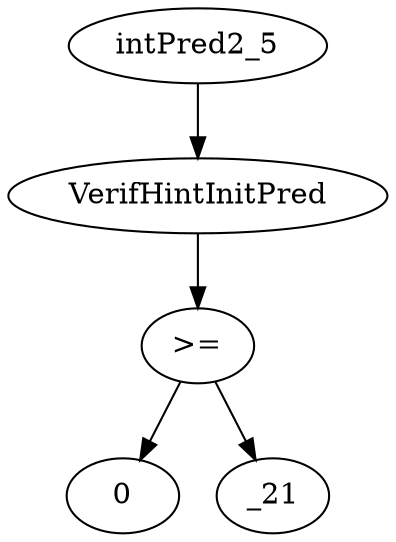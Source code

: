 digraph dag {
0 [label="intPred2_5"];
1 [label="VerifHintInitPred"];
2 [label=">="];
3 [label="0"];
4 [label="_21"];
"0" -> "1"[label=""]
"1" -> "2"[label=""]
"2" -> "4"[label=""]
"2" -> "3"[label=""]
}
